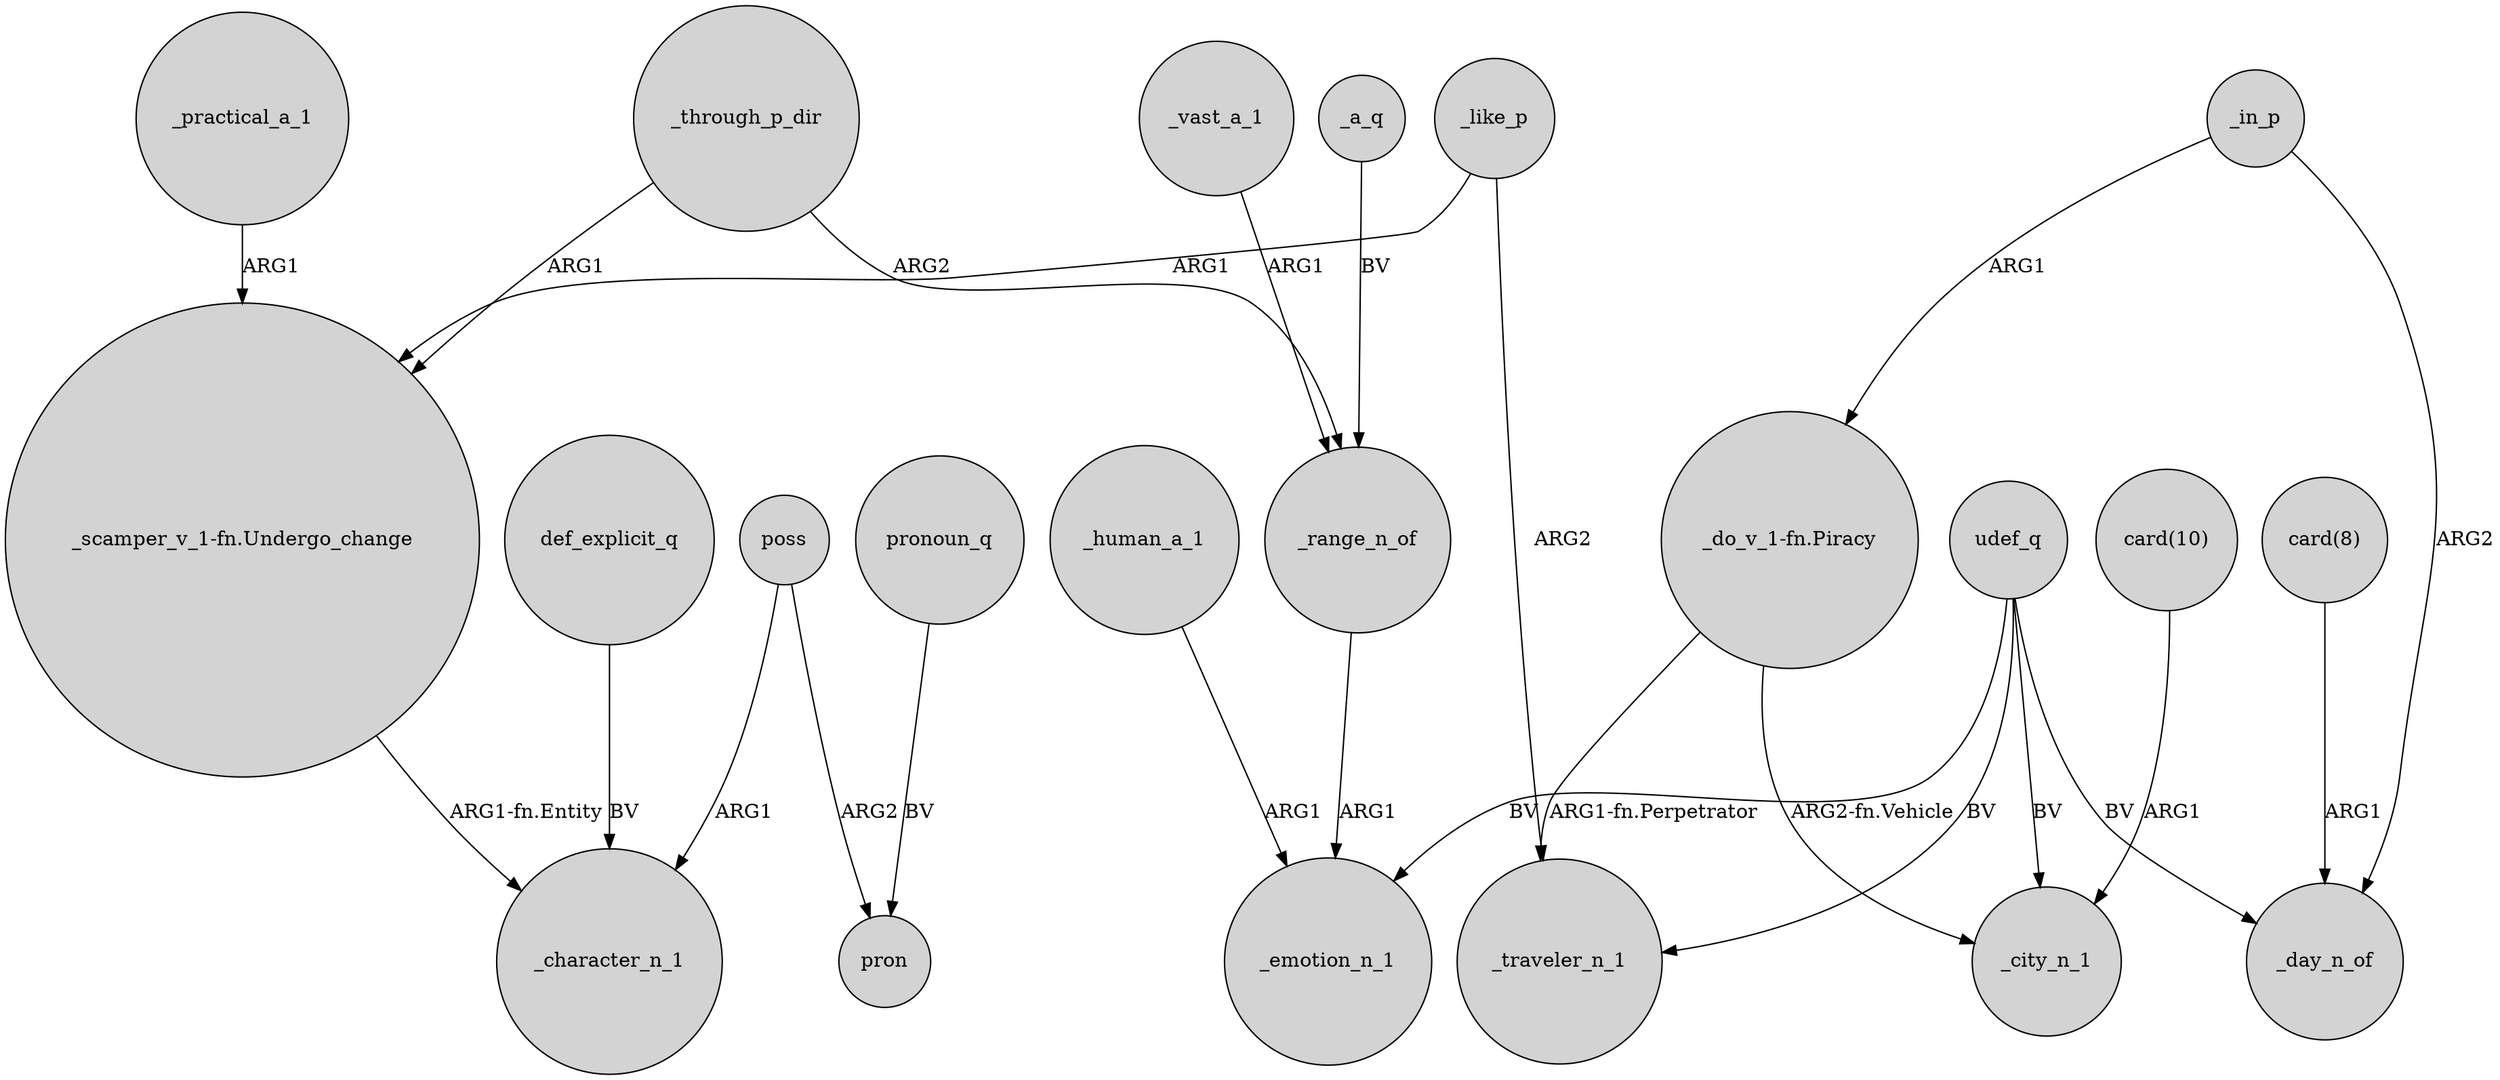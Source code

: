 digraph {
	node [shape=circle style=filled]
	udef_q -> _traveler_n_1 [label=BV]
	def_explicit_q -> _character_n_1 [label=BV]
	_human_a_1 -> _emotion_n_1 [label=ARG1]
	_vast_a_1 -> _range_n_of [label=ARG1]
	_range_n_of -> _emotion_n_1 [label=ARG1]
	poss -> _character_n_1 [label=ARG1]
	pronoun_q -> pron [label=BV]
	udef_q -> _day_n_of [label=BV]
	"card(8)" -> _day_n_of [label=ARG1]
	_like_p -> _traveler_n_1 [label=ARG2]
	poss -> pron [label=ARG2]
	"_do_v_1-fn.Piracy" -> _city_n_1 [label="ARG2-fn.Vehicle"]
	_like_p -> "_scamper_v_1-fn.Undergo_change" [label=ARG1]
	_in_p -> _day_n_of [label=ARG2]
	udef_q -> _city_n_1 [label=BV]
	"_scamper_v_1-fn.Undergo_change" -> _character_n_1 [label="ARG1-fn.Entity"]
	_in_p -> "_do_v_1-fn.Piracy" [label=ARG1]
	_practical_a_1 -> "_scamper_v_1-fn.Undergo_change" [label=ARG1]
	udef_q -> _emotion_n_1 [label=BV]
	_a_q -> _range_n_of [label=BV]
	_through_p_dir -> _range_n_of [label=ARG2]
	"card(10)" -> _city_n_1 [label=ARG1]
	_through_p_dir -> "_scamper_v_1-fn.Undergo_change" [label=ARG1]
	"_do_v_1-fn.Piracy" -> _traveler_n_1 [label="ARG1-fn.Perpetrator"]
}
